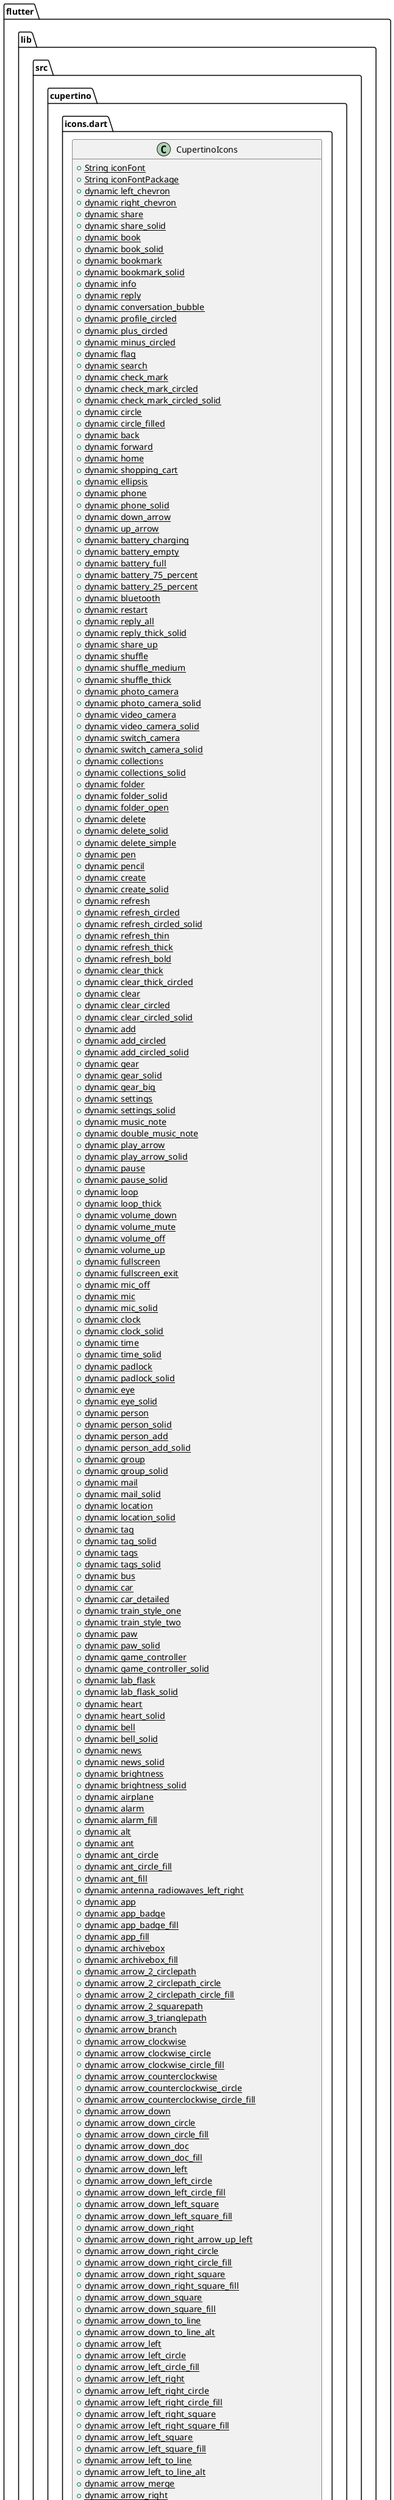 @startuml
set namespaceSeparator ::

class "flutter::lib::src::cupertino::icons.dart::CupertinoIcons" {
  {static} +String iconFont
  {static} +String iconFontPackage
  {static} +dynamic left_chevron
  {static} +dynamic right_chevron
  {static} +dynamic share
  {static} +dynamic share_solid
  {static} +dynamic book
  {static} +dynamic book_solid
  {static} +dynamic bookmark
  {static} +dynamic bookmark_solid
  {static} +dynamic info
  {static} +dynamic reply
  {static} +dynamic conversation_bubble
  {static} +dynamic profile_circled
  {static} +dynamic plus_circled
  {static} +dynamic minus_circled
  {static} +dynamic flag
  {static} +dynamic search
  {static} +dynamic check_mark
  {static} +dynamic check_mark_circled
  {static} +dynamic check_mark_circled_solid
  {static} +dynamic circle
  {static} +dynamic circle_filled
  {static} +dynamic back
  {static} +dynamic forward
  {static} +dynamic home
  {static} +dynamic shopping_cart
  {static} +dynamic ellipsis
  {static} +dynamic phone
  {static} +dynamic phone_solid
  {static} +dynamic down_arrow
  {static} +dynamic up_arrow
  {static} +dynamic battery_charging
  {static} +dynamic battery_empty
  {static} +dynamic battery_full
  {static} +dynamic battery_75_percent
  {static} +dynamic battery_25_percent
  {static} +dynamic bluetooth
  {static} +dynamic restart
  {static} +dynamic reply_all
  {static} +dynamic reply_thick_solid
  {static} +dynamic share_up
  {static} +dynamic shuffle
  {static} +dynamic shuffle_medium
  {static} +dynamic shuffle_thick
  {static} +dynamic photo_camera
  {static} +dynamic photo_camera_solid
  {static} +dynamic video_camera
  {static} +dynamic video_camera_solid
  {static} +dynamic switch_camera
  {static} +dynamic switch_camera_solid
  {static} +dynamic collections
  {static} +dynamic collections_solid
  {static} +dynamic folder
  {static} +dynamic folder_solid
  {static} +dynamic folder_open
  {static} +dynamic delete
  {static} +dynamic delete_solid
  {static} +dynamic delete_simple
  {static} +dynamic pen
  {static} +dynamic pencil
  {static} +dynamic create
  {static} +dynamic create_solid
  {static} +dynamic refresh
  {static} +dynamic refresh_circled
  {static} +dynamic refresh_circled_solid
  {static} +dynamic refresh_thin
  {static} +dynamic refresh_thick
  {static} +dynamic refresh_bold
  {static} +dynamic clear_thick
  {static} +dynamic clear_thick_circled
  {static} +dynamic clear
  {static} +dynamic clear_circled
  {static} +dynamic clear_circled_solid
  {static} +dynamic add
  {static} +dynamic add_circled
  {static} +dynamic add_circled_solid
  {static} +dynamic gear
  {static} +dynamic gear_solid
  {static} +dynamic gear_big
  {static} +dynamic settings
  {static} +dynamic settings_solid
  {static} +dynamic music_note
  {static} +dynamic double_music_note
  {static} +dynamic play_arrow
  {static} +dynamic play_arrow_solid
  {static} +dynamic pause
  {static} +dynamic pause_solid
  {static} +dynamic loop
  {static} +dynamic loop_thick
  {static} +dynamic volume_down
  {static} +dynamic volume_mute
  {static} +dynamic volume_off
  {static} +dynamic volume_up
  {static} +dynamic fullscreen
  {static} +dynamic fullscreen_exit
  {static} +dynamic mic_off
  {static} +dynamic mic
  {static} +dynamic mic_solid
  {static} +dynamic clock
  {static} +dynamic clock_solid
  {static} +dynamic time
  {static} +dynamic time_solid
  {static} +dynamic padlock
  {static} +dynamic padlock_solid
  {static} +dynamic eye
  {static} +dynamic eye_solid
  {static} +dynamic person
  {static} +dynamic person_solid
  {static} +dynamic person_add
  {static} +dynamic person_add_solid
  {static} +dynamic group
  {static} +dynamic group_solid
  {static} +dynamic mail
  {static} +dynamic mail_solid
  {static} +dynamic location
  {static} +dynamic location_solid
  {static} +dynamic tag
  {static} +dynamic tag_solid
  {static} +dynamic tags
  {static} +dynamic tags_solid
  {static} +dynamic bus
  {static} +dynamic car
  {static} +dynamic car_detailed
  {static} +dynamic train_style_one
  {static} +dynamic train_style_two
  {static} +dynamic paw
  {static} +dynamic paw_solid
  {static} +dynamic game_controller
  {static} +dynamic game_controller_solid
  {static} +dynamic lab_flask
  {static} +dynamic lab_flask_solid
  {static} +dynamic heart
  {static} +dynamic heart_solid
  {static} +dynamic bell
  {static} +dynamic bell_solid
  {static} +dynamic news
  {static} +dynamic news_solid
  {static} +dynamic brightness
  {static} +dynamic brightness_solid
  {static} +dynamic airplane
  {static} +dynamic alarm
  {static} +dynamic alarm_fill
  {static} +dynamic alt
  {static} +dynamic ant
  {static} +dynamic ant_circle
  {static} +dynamic ant_circle_fill
  {static} +dynamic ant_fill
  {static} +dynamic antenna_radiowaves_left_right
  {static} +dynamic app
  {static} +dynamic app_badge
  {static} +dynamic app_badge_fill
  {static} +dynamic app_fill
  {static} +dynamic archivebox
  {static} +dynamic archivebox_fill
  {static} +dynamic arrow_2_circlepath
  {static} +dynamic arrow_2_circlepath_circle
  {static} +dynamic arrow_2_circlepath_circle_fill
  {static} +dynamic arrow_2_squarepath
  {static} +dynamic arrow_3_trianglepath
  {static} +dynamic arrow_branch
  {static} +dynamic arrow_clockwise
  {static} +dynamic arrow_clockwise_circle
  {static} +dynamic arrow_clockwise_circle_fill
  {static} +dynamic arrow_counterclockwise
  {static} +dynamic arrow_counterclockwise_circle
  {static} +dynamic arrow_counterclockwise_circle_fill
  {static} +dynamic arrow_down
  {static} +dynamic arrow_down_circle
  {static} +dynamic arrow_down_circle_fill
  {static} +dynamic arrow_down_doc
  {static} +dynamic arrow_down_doc_fill
  {static} +dynamic arrow_down_left
  {static} +dynamic arrow_down_left_circle
  {static} +dynamic arrow_down_left_circle_fill
  {static} +dynamic arrow_down_left_square
  {static} +dynamic arrow_down_left_square_fill
  {static} +dynamic arrow_down_right
  {static} +dynamic arrow_down_right_arrow_up_left
  {static} +dynamic arrow_down_right_circle
  {static} +dynamic arrow_down_right_circle_fill
  {static} +dynamic arrow_down_right_square
  {static} +dynamic arrow_down_right_square_fill
  {static} +dynamic arrow_down_square
  {static} +dynamic arrow_down_square_fill
  {static} +dynamic arrow_down_to_line
  {static} +dynamic arrow_down_to_line_alt
  {static} +dynamic arrow_left
  {static} +dynamic arrow_left_circle
  {static} +dynamic arrow_left_circle_fill
  {static} +dynamic arrow_left_right
  {static} +dynamic arrow_left_right_circle
  {static} +dynamic arrow_left_right_circle_fill
  {static} +dynamic arrow_left_right_square
  {static} +dynamic arrow_left_right_square_fill
  {static} +dynamic arrow_left_square
  {static} +dynamic arrow_left_square_fill
  {static} +dynamic arrow_left_to_line
  {static} +dynamic arrow_left_to_line_alt
  {static} +dynamic arrow_merge
  {static} +dynamic arrow_right
  {static} +dynamic arrow_right_arrow_left
  {static} +dynamic arrow_right_arrow_left_circle
  {static} +dynamic arrow_right_arrow_left_circle_fill
  {static} +dynamic arrow_right_arrow_left_square
  {static} +dynamic arrow_right_arrow_left_square_fill
  {static} +dynamic arrow_right_circle
  {static} +dynamic arrow_right_circle_fill
  {static} +dynamic arrow_right_square
  {static} +dynamic arrow_right_square_fill
  {static} +dynamic arrow_right_to_line
  {static} +dynamic arrow_right_to_line_alt
  {static} +dynamic arrow_swap
  {static} +dynamic arrow_turn_down_left
  {static} +dynamic arrow_turn_down_right
  {static} +dynamic arrow_turn_left_down
  {static} +dynamic arrow_turn_left_up
  {static} +dynamic arrow_turn_right_down
  {static} +dynamic arrow_turn_right_up
  {static} +dynamic arrow_turn_up_left
  {static} +dynamic arrow_turn_up_right
  {static} +dynamic arrow_up
  {static} +dynamic arrow_up_arrow_down
  {static} +dynamic arrow_up_arrow_down_circle
  {static} +dynamic arrow_up_arrow_down_circle_fill
  {static} +dynamic arrow_up_arrow_down_square
  {static} +dynamic arrow_up_arrow_down_square_fill
  {static} +dynamic arrow_up_bin
  {static} +dynamic arrow_up_bin_fill
  {static} +dynamic arrow_up_circle
  {static} +dynamic arrow_up_circle_fill
  {static} +dynamic arrow_up_doc
  {static} +dynamic arrow_up_doc_fill
  {static} +dynamic arrow_up_down
  {static} +dynamic arrow_up_down_circle
  {static} +dynamic arrow_up_down_circle_fill
  {static} +dynamic arrow_up_down_square
  {static} +dynamic arrow_up_down_square_fill
  {static} +dynamic arrow_up_left
  {static} +dynamic arrow_up_left_arrow_down_right
  {static} +dynamic arrow_up_left_circle
  {static} +dynamic arrow_up_left_circle_fill
  {static} +dynamic arrow_up_left_square
  {static} +dynamic arrow_up_left_square_fill
  {static} +dynamic arrow_up_right
  {static} +dynamic arrow_up_right_circle
  {static} +dynamic arrow_up_right_circle_fill
  {static} +dynamic arrow_up_right_diamond
  {static} +dynamic arrow_up_right_diamond_fill
  {static} +dynamic arrow_up_right_square
  {static} +dynamic arrow_up_right_square_fill
  {static} +dynamic arrow_up_square
  {static} +dynamic arrow_up_square_fill
  {static} +dynamic arrow_up_to_line
  {static} +dynamic arrow_up_to_line_alt
  {static} +dynamic arrow_uturn_down
  {static} +dynamic arrow_uturn_down_circle
  {static} +dynamic arrow_uturn_down_circle_fill
  {static} +dynamic arrow_uturn_down_square
  {static} +dynamic arrow_uturn_down_square_fill
  {static} +dynamic arrow_uturn_left
  {static} +dynamic arrow_uturn_left_circle
  {static} +dynamic arrow_uturn_left_circle_fill
  {static} +dynamic arrow_uturn_left_square
  {static} +dynamic arrow_uturn_left_square_fill
  {static} +dynamic arrow_uturn_right
  {static} +dynamic arrow_uturn_right_circle
  {static} +dynamic arrow_uturn_right_circle_fill
  {static} +dynamic arrow_uturn_right_square
  {static} +dynamic arrow_uturn_right_square_fill
  {static} +dynamic arrow_uturn_up
  {static} +dynamic arrow_uturn_up_circle
  {static} +dynamic arrow_uturn_up_circle_fill
  {static} +dynamic arrow_uturn_up_square
  {static} +dynamic arrow_uturn_up_square_fill
  {static} +dynamic arrowshape_turn_up_left
  {static} +dynamic arrowshape_turn_up_left_2
  {static} +dynamic arrowshape_turn_up_left_2_fill
  {static} +dynamic arrowshape_turn_up_left_circle
  {static} +dynamic arrowshape_turn_up_left_circle_fill
  {static} +dynamic arrowshape_turn_up_left_fill
  {static} +dynamic arrowshape_turn_up_right
  {static} +dynamic arrowshape_turn_up_right_circle
  {static} +dynamic arrowshape_turn_up_right_circle_fill
  {static} +dynamic arrowshape_turn_up_right_fill
  {static} +dynamic arrowtriangle_down
  {static} +dynamic arrowtriangle_down_circle
  {static} +dynamic arrowtriangle_down_circle_fill
  {static} +dynamic arrowtriangle_down_fill
  {static} +dynamic arrowtriangle_down_square
  {static} +dynamic arrowtriangle_down_square_fill
  {static} +dynamic arrowtriangle_left
  {static} +dynamic arrowtriangle_left_circle
  {static} +dynamic arrowtriangle_left_circle_fill
  {static} +dynamic arrowtriangle_left_fill
  {static} +dynamic arrowtriangle_left_square
  {static} +dynamic arrowtriangle_left_square_fill
  {static} +dynamic arrowtriangle_right
  {static} +dynamic arrowtriangle_right_circle
  {static} +dynamic arrowtriangle_right_circle_fill
  {static} +dynamic arrowtriangle_right_fill
  {static} +dynamic arrowtriangle_right_square
  {static} +dynamic arrowtriangle_right_square_fill
  {static} +dynamic arrowtriangle_up
  {static} +dynamic arrowtriangle_up_circle
  {static} +dynamic arrowtriangle_up_circle_fill
  {static} +dynamic arrowtriangle_up_fill
  {static} +dynamic arrowtriangle_up_square
  {static} +dynamic arrowtriangle_up_square_fill
  {static} +dynamic asterisk_circle
  {static} +dynamic asterisk_circle_fill
  {static} +dynamic at
  {static} +dynamic at_badge_minus
  {static} +dynamic at_badge_plus
  {static} +dynamic at_circle
  {static} +dynamic at_circle_fill
  {static} +dynamic backward
  {static} +dynamic backward_end
  {static} +dynamic backward_end_alt
  {static} +dynamic backward_end_alt_fill
  {static} +dynamic backward_end_fill
  {static} +dynamic backward_fill
  {static} +dynamic badge_plus_radiowaves_right
  {static} +dynamic bag
  {static} +dynamic bag_badge_minus
  {static} +dynamic bag_badge_plus
  {static} +dynamic bag_fill
  {static} +dynamic bag_fill_badge_minus
  {static} +dynamic bag_fill_badge_plus
  {static} +dynamic bandage
  {static} +dynamic bandage_fill
  {static} +dynamic barcode
  {static} +dynamic barcode_viewfinder
  {static} +dynamic bars
  {static} +dynamic battery_0
  {static} +dynamic battery_100
  {static} +dynamic battery_25
  {static} +dynamic bed_double
  {static} +dynamic bed_double_fill
  {static} +dynamic bell_circle
  {static} +dynamic bell_circle_fill
  {static} +dynamic bell_fill
  {static} +dynamic bell_slash
  {static} +dynamic bell_slash_fill
  {static} +dynamic bin_xmark
  {static} +dynamic bin_xmark_fill
  {static} +dynamic bitcoin
  {static} +dynamic bitcoin_circle
  {static} +dynamic bitcoin_circle_fill
  {static} +dynamic bold
  {static} +dynamic bold_italic_underline
  {static} +dynamic bold_underline
  {static} +dynamic bolt
  {static} +dynamic bolt_badge_a
  {static} +dynamic bolt_badge_a_fill
  {static} +dynamic bolt_circle
  {static} +dynamic bolt_circle_fill
  {static} +dynamic bolt_fill
  {static} +dynamic bolt_horizontal
  {static} +dynamic bolt_horizontal_circle
  {static} +dynamic bolt_horizontal_circle_fill
  {static} +dynamic bolt_horizontal_fill
  {static} +dynamic bolt_slash
  {static} +dynamic bolt_slash_fill
  {static} +dynamic book_circle
  {static} +dynamic book_circle_fill
  {static} +dynamic book_fill
  {static} +dynamic bookmark_fill
  {static} +dynamic briefcase
  {static} +dynamic briefcase_fill
  {static} +dynamic bubble_left
  {static} +dynamic bubble_left_bubble_right
  {static} +dynamic bubble_left_bubble_right_fill
  {static} +dynamic bubble_left_fill
  {static} +dynamic bubble_middle_bottom
  {static} +dynamic bubble_middle_bottom_fill
  {static} +dynamic bubble_middle_top
  {static} +dynamic bubble_middle_top_fill
  {static} +dynamic bubble_right
  {static} +dynamic bubble_right_fill
  {static} +dynamic building_2_fill
  {static} +dynamic burn
  {static} +dynamic burst
  {static} +dynamic burst_fill
  {static} +dynamic calendar
  {static} +dynamic calendar_badge_minus
  {static} +dynamic calendar_badge_plus
  {static} +dynamic calendar_circle
  {static} +dynamic calendar_circle_fill
  {static} +dynamic calendar_today
  {static} +dynamic camera
  {static} +dynamic camera_circle
  {static} +dynamic camera_circle_fill
  {static} +dynamic camera_fill
  {static} +dynamic camera_on_rectangle
  {static} +dynamic camera_on_rectangle_fill
  {static} +dynamic camera_rotate
  {static} +dynamic camera_rotate_fill
  {static} +dynamic camera_viewfinder
  {static} +dynamic capslock
  {static} +dynamic capslock_fill
  {static} +dynamic capsule
  {static} +dynamic capsule_fill
  {static} +dynamic captions_bubble
  {static} +dynamic captions_bubble_fill
  {static} +dynamic car_fill
  {static} +dynamic cart
  {static} +dynamic cart_badge_minus
  {static} +dynamic cart_badge_plus
  {static} +dynamic cart_fill
  {static} +dynamic cart_fill_badge_minus
  {static} +dynamic cart_fill_badge_plus
  {static} +dynamic chart_bar
  {static} +dynamic chart_bar_alt_fill
  {static} +dynamic chart_bar_circle
  {static} +dynamic chart_bar_circle_fill
  {static} +dynamic chart_bar_fill
  {static} +dynamic chart_bar_square
  {static} +dynamic chart_bar_square_fill
  {static} +dynamic chart_pie
  {static} +dynamic chart_pie_fill
  {static} +dynamic chat_bubble
  {static} +dynamic chat_bubble_2
  {static} +dynamic chat_bubble_2_fill
  {static} +dynamic chat_bubble_fill
  {static} +dynamic chat_bubble_text
  {static} +dynamic chat_bubble_text_fill
  {static} +dynamic checkmark
  {static} +dynamic checkmark_alt
  {static} +dynamic checkmark_alt_circle
  {static} +dynamic checkmark_alt_circle_fill
  {static} +dynamic checkmark_circle
  {static} +dynamic checkmark_circle_fill
  {static} +dynamic checkmark_rectangle
  {static} +dynamic checkmark_rectangle_fill
  {static} +dynamic checkmark_seal
  {static} +dynamic checkmark_seal_fill
  {static} +dynamic checkmark_shield
  {static} +dynamic checkmark_shield_fill
  {static} +dynamic checkmark_square
  {static} +dynamic checkmark_square_fill
  {static} +dynamic chevron_back
  {static} +dynamic chevron_compact_down
  {static} +dynamic chevron_compact_left
  {static} +dynamic chevron_compact_right
  {static} +dynamic chevron_compact_up
  {static} +dynamic chevron_down
  {static} +dynamic chevron_down_circle
  {static} +dynamic chevron_down_circle_fill
  {static} +dynamic chevron_down_square
  {static} +dynamic chevron_down_square_fill
  {static} +dynamic chevron_forward
  {static} +dynamic chevron_left
  {static} +dynamic chevron_left_2
  {static} +dynamic chevron_left_circle
  {static} +dynamic chevron_left_circle_fill
  {static} +dynamic chevron_left_slash_chevron_right
  {static} +dynamic chevron_left_square
  {static} +dynamic chevron_left_square_fill
  {static} +dynamic chevron_right
  {static} +dynamic chevron_right_2
  {static} +dynamic chevron_right_circle
  {static} +dynamic chevron_right_circle_fill
  {static} +dynamic chevron_right_square
  {static} +dynamic chevron_right_square_fill
  {static} +dynamic chevron_up
  {static} +dynamic chevron_up_chevron_down
  {static} +dynamic chevron_up_circle
  {static} +dynamic chevron_up_circle_fill
  {static} +dynamic chevron_up_square
  {static} +dynamic chevron_up_square_fill
  {static} +dynamic circle_bottomthird_split
  {static} +dynamic circle_fill
  {static} +dynamic circle_grid_3x3
  {static} +dynamic circle_grid_3x3_fill
  {static} +dynamic circle_grid_hex
  {static} +dynamic circle_grid_hex_fill
  {static} +dynamic circle_lefthalf_fill
  {static} +dynamic circle_righthalf_fill
  {static} +dynamic clear_fill
  {static} +dynamic clock_fill
  {static} +dynamic cloud
  {static} +dynamic cloud_bolt
  {static} +dynamic cloud_bolt_fill
  {static} +dynamic cloud_bolt_rain
  {static} +dynamic cloud_bolt_rain_fill
  {static} +dynamic cloud_download
  {static} +dynamic cloud_download_fill
  {static} +dynamic cloud_drizzle
  {static} +dynamic cloud_drizzle_fill
  {static} +dynamic cloud_fill
  {static} +dynamic cloud_fog
  {static} +dynamic cloud_fog_fill
  {static} +dynamic cloud_hail
  {static} +dynamic cloud_hail_fill
  {static} +dynamic cloud_heavyrain
  {static} +dynamic cloud_heavyrain_fill
  {static} +dynamic cloud_moon
  {static} +dynamic cloud_moon_bolt
  {static} +dynamic cloud_moon_bolt_fill
  {static} +dynamic cloud_moon_fill
  {static} +dynamic cloud_moon_rain
  {static} +dynamic cloud_moon_rain_fill
  {static} +dynamic cloud_rain
  {static} +dynamic cloud_rain_fill
  {static} +dynamic cloud_sleet
  {static} +dynamic cloud_sleet_fill
  {static} +dynamic cloud_snow
  {static} +dynamic cloud_snow_fill
  {static} +dynamic cloud_sun
  {static} +dynamic cloud_sun_bolt
  {static} +dynamic cloud_sun_bolt_fill
  {static} +dynamic cloud_sun_fill
  {static} +dynamic cloud_sun_rain
  {static} +dynamic cloud_sun_rain_fill
  {static} +dynamic cloud_upload
  {static} +dynamic cloud_upload_fill
  {static} +dynamic color_filter
  {static} +dynamic color_filter_fill
  {static} +dynamic command
  {static} +dynamic compass
  {static} +dynamic compass_fill
  {static} +dynamic control
  {static} +dynamic creditcard
  {static} +dynamic creditcard_fill
  {static} +dynamic crop
  {static} +dynamic crop_rotate
  {static} +dynamic cube
  {static} +dynamic cube_box
  {static} +dynamic cube_box_fill
  {static} +dynamic cube_fill
  {static} +dynamic cursor_rays
  {static} +dynamic decrease_indent
  {static} +dynamic decrease_quotelevel
  {static} +dynamic delete_left
  {static} +dynamic delete_left_fill
  {static} +dynamic delete_right
  {static} +dynamic delete_right_fill
  {static} +dynamic desktopcomputer
  {static} +dynamic device_desktop
  {static} +dynamic device_laptop
  {static} +dynamic device_phone_landscape
  {static} +dynamic device_phone_portrait
  {static} +dynamic dial
  {static} +dynamic dial_fill
  {static} +dynamic divide
  {static} +dynamic divide_circle
  {static} +dynamic divide_circle_fill
  {static} +dynamic divide_square
  {static} +dynamic divide_square_fill
  {static} +dynamic doc
  {static} +dynamic doc_append
  {static} +dynamic doc_chart
  {static} +dynamic doc_chart_fill
  {static} +dynamic doc_checkmark
  {static} +dynamic doc_checkmark_fill
  {static} +dynamic doc_circle
  {static} +dynamic doc_circle_fill
  {static} +dynamic doc_fill
  {static} +dynamic doc_on_clipboard
  {static} +dynamic doc_on_clipboard_fill
  {static} +dynamic doc_on_doc
  {static} +dynamic doc_on_doc_fill
  {static} +dynamic doc_person
  {static} +dynamic doc_person_fill
  {static} +dynamic doc_plaintext
  {static} +dynamic doc_richtext
  {static} +dynamic doc_text
  {static} +dynamic doc_text_fill
  {static} +dynamic doc_text_search
  {static} +dynamic doc_text_viewfinder
  {static} +dynamic dot_radiowaves_left_right
  {static} +dynamic dot_radiowaves_right
  {static} +dynamic dot_square
  {static} +dynamic dot_square_fill
  {static} +dynamic download_circle
  {static} +dynamic download_circle_fill
  {static} +dynamic drop
  {static} +dynamic drop_fill
  {static} +dynamic drop_triangle
  {static} +dynamic drop_triangle_fill
  {static} +dynamic ear
  {static} +dynamic eject
  {static} +dynamic eject_fill
  {static} +dynamic ellipses_bubble
  {static} +dynamic ellipses_bubble_fill
  {static} +dynamic ellipsis_circle
  {static} +dynamic ellipsis_circle_fill
  {static} +dynamic ellipsis_vertical
  {static} +dynamic ellipsis_vertical_circle
  {static} +dynamic ellipsis_vertical_circle_fill
  {static} +dynamic envelope
  {static} +dynamic envelope_badge
  {static} +dynamic envelope_badge_fill
  {static} +dynamic envelope_circle
  {static} +dynamic envelope_circle_fill
  {static} +dynamic envelope_fill
  {static} +dynamic envelope_open
  {static} +dynamic envelope_open_fill
  {static} +dynamic equal
  {static} +dynamic equal_circle
  {static} +dynamic equal_circle_fill
  {static} +dynamic equal_square
  {static} +dynamic equal_square_fill
  {static} +dynamic escape
  {static} +dynamic exclamationmark
  {static} +dynamic exclamationmark_bubble
  {static} +dynamic exclamationmark_bubble_fill
  {static} +dynamic exclamationmark_circle
  {static} +dynamic exclamationmark_circle_fill
  {static} +dynamic exclamationmark_octagon
  {static} +dynamic exclamationmark_octagon_fill
  {static} +dynamic exclamationmark_shield
  {static} +dynamic exclamationmark_shield_fill
  {static} +dynamic exclamationmark_square
  {static} +dynamic exclamationmark_square_fill
  {static} +dynamic exclamationmark_triangle
  {static} +dynamic exclamationmark_triangle_fill
  {static} +dynamic eye_fill
  {static} +dynamic eye_slash
  {static} +dynamic eye_slash_fill
  {static} +dynamic eyedropper
  {static} +dynamic eyedropper_full
  {static} +dynamic eyedropper_halffull
  {static} +dynamic eyeglasses
  {static} +dynamic f_cursive
  {static} +dynamic f_cursive_circle
  {static} +dynamic f_cursive_circle_fill
  {static} +dynamic film
  {static} +dynamic film_fill
  {static} +dynamic flag_circle
  {static} +dynamic flag_circle_fill
  {static} +dynamic flag_fill
  {static} +dynamic flag_slash
  {static} +dynamic flag_slash_fill
  {static} +dynamic flame
  {static} +dynamic flame_fill
  {static} +dynamic floppy_disk
  {static} +dynamic flowchart
  {static} +dynamic flowchart_fill
  {static} +dynamic folder_badge_minus
  {static} +dynamic folder_badge_person_crop
  {static} +dynamic folder_badge_plus
  {static} +dynamic folder_circle
  {static} +dynamic folder_circle_fill
  {static} +dynamic folder_fill
  {static} +dynamic folder_fill_badge_minus
  {static} +dynamic folder_fill_badge_person_crop
  {static} +dynamic folder_fill_badge_plus
  {static} +dynamic forward_end
  {static} +dynamic forward_end_alt
  {static} +dynamic forward_end_alt_fill
  {static} +dynamic forward_end_fill
  {static} +dynamic forward_fill
  {static} +dynamic function
  {static} +dynamic fx
  {static} +dynamic gamecontroller
  {static} +dynamic gamecontroller_alt_fill
  {static} +dynamic gamecontroller_fill
  {static} +dynamic gauge
  {static} +dynamic gauge_badge_minus
  {static} +dynamic gauge_badge_plus
  {static} +dynamic gear_alt
  {static} +dynamic gear_alt_fill
  {static} +dynamic gift
  {static} +dynamic gift_alt
  {static} +dynamic gift_alt_fill
  {static} +dynamic gift_fill
  {static} +dynamic globe
  {static} +dynamic gobackward
  {static} +dynamic gobackward_10
  {static} +dynamic gobackward_15
  {static} +dynamic gobackward_30
  {static} +dynamic gobackward_45
  {static} +dynamic gobackward_60
  {static} +dynamic gobackward_75
  {static} +dynamic gobackward_90
  {static} +dynamic gobackward_minus
  {static} +dynamic goforward
  {static} +dynamic goforward_10
  {static} +dynamic goforward_15
  {static} +dynamic goforward_30
  {static} +dynamic goforward_45
  {static} +dynamic goforward_60
  {static} +dynamic goforward_75
  {static} +dynamic goforward_90
  {static} +dynamic goforward_plus
  {static} +dynamic graph_circle
  {static} +dynamic graph_circle_fill
  {static} +dynamic graph_square
  {static} +dynamic graph_square_fill
  {static} +dynamic greaterthan
  {static} +dynamic greaterthan_circle
  {static} +dynamic greaterthan_circle_fill
  {static} +dynamic greaterthan_square
  {static} +dynamic greaterthan_square_fill
  {static} +dynamic grid
  {static} +dynamic grid_circle
  {static} +dynamic grid_circle_fill
  {static} +dynamic guitars
  {static} +dynamic hammer
  {static} +dynamic hammer_fill
  {static} +dynamic hand_draw
  {static} +dynamic hand_draw_fill
  {static} +dynamic hand_point_left
  {static} +dynamic hand_point_left_fill
  {static} +dynamic hand_point_right
  {static} +dynamic hand_point_right_fill
  {static} +dynamic hand_raised
  {static} +dynamic hand_raised_fill
  {static} +dynamic hand_raised_slash
  {static} +dynamic hand_raised_slash_fill
  {static} +dynamic hand_thumbsdown
  {static} +dynamic hand_thumbsdown_fill
  {static} +dynamic hand_thumbsup
  {static} +dynamic hand_thumbsup_fill
  {static} +dynamic hare
  {static} +dynamic hare_fill
  {static} +dynamic headphones
  {static} +dynamic heart_circle
  {static} +dynamic heart_circle_fill
  {static} +dynamic heart_fill
  {static} +dynamic heart_slash
  {static} +dynamic heart_slash_circle
  {static} +dynamic heart_slash_circle_fill
  {static} +dynamic heart_slash_fill
  {static} +dynamic helm
  {static} +dynamic hexagon
  {static} +dynamic hexagon_fill
  {static} +dynamic hifispeaker
  {static} +dynamic hifispeaker_fill
  {static} +dynamic hourglass
  {static} +dynamic hourglass_bottomhalf_fill
  {static} +dynamic hourglass_tophalf_fill
  {static} +dynamic house
  {static} +dynamic house_alt
  {static} +dynamic house_alt_fill
  {static} +dynamic house_fill
  {static} +dynamic hurricane
  {static} +dynamic increase_indent
  {static} +dynamic increase_quotelevel
  {static} +dynamic infinite
  {static} +dynamic info_circle
  {static} +dynamic info_circle_fill
  {static} +dynamic italic
  {static} +dynamic keyboard
  {static} +dynamic keyboard_chevron_compact_down
  {static} +dynamic largecircle_fill_circle
  {static} +dynamic lasso
  {static} +dynamic layers
  {static} +dynamic layers_alt
  {static} +dynamic layers_alt_fill
  {static} +dynamic layers_fill
  {static} +dynamic leaf_arrow_circlepath
  {static} +dynamic lessthan
  {static} +dynamic lessthan_circle
  {static} +dynamic lessthan_circle_fill
  {static} +dynamic lessthan_square
  {static} +dynamic lessthan_square_fill
  {static} +dynamic light_max
  {static} +dynamic light_min
  {static} +dynamic lightbulb
  {static} +dynamic lightbulb_fill
  {static} +dynamic lightbulb_slash
  {static} +dynamic lightbulb_slash_fill
  {static} +dynamic line_horizontal_3
  {static} +dynamic line_horizontal_3_decrease
  {static} +dynamic line_horizontal_3_decrease_circle
  {static} +dynamic line_horizontal_3_decrease_circle_fill
  {static} +dynamic link
  {static} +dynamic link_circle
  {static} +dynamic link_circle_fill
  {static} +dynamic list_bullet
  {static} +dynamic list_bullet_below_rectangle
  {static} +dynamic list_bullet_indent
  {static} +dynamic list_dash
  {static} +dynamic list_number
  {static} +dynamic list_number_rtl
  {static} +dynamic location_circle
  {static} +dynamic location_circle_fill
  {static} +dynamic location_fill
  {static} +dynamic location_north
  {static} +dynamic location_north_fill
  {static} +dynamic location_north_line
  {static} +dynamic location_north_line_fill
  {static} +dynamic location_slash
  {static} +dynamic location_slash_fill
  {static} +dynamic lock
  {static} +dynamic lock_circle
  {static} +dynamic lock_circle_fill
  {static} +dynamic lock_fill
  {static} +dynamic lock_open
  {static} +dynamic lock_open_fill
  {static} +dynamic lock_rotation
  {static} +dynamic lock_rotation_open
  {static} +dynamic lock_shield
  {static} +dynamic lock_shield_fill
  {static} +dynamic lock_slash
  {static} +dynamic lock_slash_fill
  {static} +dynamic macwindow
  {static} +dynamic map
  {static} +dynamic map_fill
  {static} +dynamic map_pin
  {static} +dynamic map_pin_ellipse
  {static} +dynamic map_pin_slash
  {static} +dynamic memories
  {static} +dynamic memories_badge_minus
  {static} +dynamic memories_badge_plus
  {static} +dynamic metronome
  {static} +dynamic mic_circle
  {static} +dynamic mic_circle_fill
  {static} +dynamic mic_fill
  {static} +dynamic mic_slash
  {static} +dynamic mic_slash_fill
  {static} +dynamic minus
  {static} +dynamic minus_circle
  {static} +dynamic minus_circle_fill
  {static} +dynamic minus_rectangle
  {static} +dynamic minus_rectangle_fill
  {static} +dynamic minus_slash_plus
  {static} +dynamic minus_square
  {static} +dynamic minus_square_fill
  {static} +dynamic money_dollar
  {static} +dynamic money_dollar_circle
  {static} +dynamic money_dollar_circle_fill
  {static} +dynamic money_euro
  {static} +dynamic money_euro_circle
  {static} +dynamic money_euro_circle_fill
  {static} +dynamic money_pound
  {static} +dynamic money_pound_circle
  {static} +dynamic money_pound_circle_fill
  {static} +dynamic money_rubl
  {static} +dynamic money_rubl_circle
  {static} +dynamic money_rubl_circle_fill
  {static} +dynamic money_yen
  {static} +dynamic money_yen_circle
  {static} +dynamic money_yen_circle_fill
  {static} +dynamic moon
  {static} +dynamic moon_circle
  {static} +dynamic moon_circle_fill
  {static} +dynamic moon_fill
  {static} +dynamic moon_stars
  {static} +dynamic moon_stars_fill
  {static} +dynamic moon_zzz
  {static} +dynamic moon_zzz_fill
  {static} +dynamic move
  {static} +dynamic multiply
  {static} +dynamic multiply_circle
  {static} +dynamic multiply_circle_fill
  {static} +dynamic multiply_square
  {static} +dynamic multiply_square_fill
  {static} +dynamic music_albums
  {static} +dynamic music_albums_fill
  {static} +dynamic music_house
  {static} +dynamic music_house_fill
  {static} +dynamic music_mic
  {static} +dynamic music_note_2
  {static} +dynamic music_note_list
  {static} +dynamic nosign
  {static} +dynamic number
  {static} +dynamic number_circle
  {static} +dynamic number_circle_fill
  {static} +dynamic number_square
  {static} +dynamic number_square_fill
  {static} +dynamic option
  {static} +dynamic paintbrush
  {static} +dynamic paintbrush_fill
  {static} +dynamic pano
  {static} +dynamic pano_fill
  {static} +dynamic paperclip
  {static} +dynamic paperplane
  {static} +dynamic paperplane_fill
  {static} +dynamic paragraph
  {static} +dynamic pause_circle
  {static} +dynamic pause_circle_fill
  {static} +dynamic pause_fill
  {static} +dynamic pause_rectangle
  {static} +dynamic pause_rectangle_fill
  {static} +dynamic pencil_circle
  {static} +dynamic pencil_circle_fill
  {static} +dynamic pencil_ellipsis_rectangle
  {static} +dynamic pencil_outline
  {static} +dynamic pencil_slash
  {static} +dynamic percent
  {static} +dynamic person_2
  {static} +dynamic person_2_alt
  {static} +dynamic person_2_fill
  {static} +dynamic person_2_square_stack
  {static} +dynamic person_2_square_stack_fill
  {static} +dynamic person_3
  {static} +dynamic person_3_fill
  {static} +dynamic person_alt
  {static} +dynamic person_alt_circle
  {static} +dynamic person_alt_circle_fill
  {static} +dynamic person_badge_minus
  {static} +dynamic person_badge_minus_fill
  {static} +dynamic person_badge_plus
  {static} +dynamic person_badge_plus_fill
  {static} +dynamic person_circle
  {static} +dynamic person_circle_fill
  {static} +dynamic person_crop_circle
  {static} +dynamic person_crop_circle_badge_checkmark
  {static} +dynamic person_crop_circle_badge_exclam
  {static} +dynamic person_crop_circle_badge_minus
  {static} +dynamic person_crop_circle_badge_plus
  {static} +dynamic person_crop_circle_badge_xmark
  {static} +dynamic person_crop_circle_fill
  {static} +dynamic person_crop_circle_fill_badge_checkmark
  {static} +dynamic person_crop_circle_fill_badge_exclam
  {static} +dynamic person_crop_circle_fill_badge_minus
  {static} +dynamic person_crop_circle_fill_badge_plus
  {static} +dynamic person_crop_circle_fill_badge_xmark
  {static} +dynamic person_crop_rectangle
  {static} +dynamic person_crop_rectangle_fill
  {static} +dynamic person_crop_square
  {static} +dynamic person_crop_square_fill
  {static} +dynamic person_fill
  {static} +dynamic personalhotspot
  {static} +dynamic perspective
  {static} +dynamic phone_arrow_down_left
  {static} +dynamic phone_arrow_right
  {static} +dynamic phone_arrow_up_right
  {static} +dynamic phone_badge_plus
  {static} +dynamic phone_circle
  {static} +dynamic phone_circle_fill
  {static} +dynamic phone_down
  {static} +dynamic phone_down_circle
  {static} +dynamic phone_down_circle_fill
  {static} +dynamic phone_down_fill
  {static} +dynamic phone_fill
  {static} +dynamic phone_fill_arrow_down_left
  {static} +dynamic phone_fill_arrow_right
  {static} +dynamic phone_fill_arrow_up_right
  {static} +dynamic phone_fill_badge_plus
  {static} +dynamic photo
  {static} +dynamic photo_fill
  {static} +dynamic photo_fill_on_rectangle_fill
  {static} +dynamic photo_on_rectangle
  {static} +dynamic piano
  {static} +dynamic pin
  {static} +dynamic pin_fill
  {static} +dynamic pin_slash
  {static} +dynamic pin_slash_fill
  {static} +dynamic placemark
  {static} +dynamic placemark_fill
  {static} +dynamic play
  {static} +dynamic play_circle
  {static} +dynamic play_circle_fill
  {static} +dynamic play_fill
  {static} +dynamic play_rectangle
  {static} +dynamic play_rectangle_fill
  {static} +dynamic playpause
  {static} +dynamic playpause_fill
  {static} +dynamic plus
  {static} +dynamic plus_app
  {static} +dynamic plus_app_fill
  {static} +dynamic plus_bubble
  {static} +dynamic plus_bubble_fill
  {static} +dynamic plus_circle
  {static} +dynamic plus_circle_fill
  {static} +dynamic plus_rectangle
  {static} +dynamic plus_rectangle_fill
  {static} +dynamic plus_rectangle_fill_on_rectangle_fill
  {static} +dynamic plus_rectangle_on_rectangle
  {static} +dynamic plus_slash_minus
  {static} +dynamic plus_square
  {static} +dynamic plus_square_fill
  {static} +dynamic plus_square_fill_on_square_fill
  {static} +dynamic plus_square_on_square
  {static} +dynamic plusminus
  {static} +dynamic plusminus_circle
  {static} +dynamic plusminus_circle_fill
  {static} +dynamic power
  {static} +dynamic printer
  {static} +dynamic printer_fill
  {static} +dynamic projective
  {static} +dynamic purchased
  {static} +dynamic purchased_circle
  {static} +dynamic purchased_circle_fill
  {static} +dynamic qrcode
  {static} +dynamic qrcode_viewfinder
  {static} +dynamic question
  {static} +dynamic question_circle
  {static} +dynamic question_circle_fill
  {static} +dynamic question_diamond
  {static} +dynamic question_diamond_fill
  {static} +dynamic question_square
  {static} +dynamic question_square_fill
  {static} +dynamic quote_bubble
  {static} +dynamic quote_bubble_fill
  {static} +dynamic radiowaves_left
  {static} +dynamic radiowaves_right
  {static} +dynamic rays
  {static} +dynamic recordingtape
  {static} +dynamic rectangle
  {static} +dynamic rectangle_3_offgrid
  {static} +dynamic rectangle_3_offgrid_fill
  {static} +dynamic rectangle_arrow_up_right_arrow_down_left
  {static} +dynamic rectangle_arrow_up_right_arrow_down_left_slash
  {static} +dynamic rectangle_badge_checkmark
  {static} +dynamic rectangle_badge_xmark
  {static} +dynamic rectangle_compress_vertical
  {static} +dynamic rectangle_dock
  {static} +dynamic rectangle_expand_vertical
  {static} +dynamic rectangle_fill
  {static} +dynamic rectangle_fill_badge_checkmark
  {static} +dynamic rectangle_fill_badge_xmark
  {static} +dynamic rectangle_fill_on_rectangle_angled_fill
  {static} +dynamic rectangle_fill_on_rectangle_fill
  {static} +dynamic rectangle_grid_1x2
  {static} +dynamic rectangle_grid_1x2_fill
  {static} +dynamic rectangle_grid_2x2
  {static} +dynamic rectangle_grid_2x2_fill
  {static} +dynamic rectangle_grid_3x2
  {static} +dynamic rectangle_grid_3x2_fill
  {static} +dynamic rectangle_on_rectangle
  {static} +dynamic rectangle_on_rectangle_angled
  {static} +dynamic rectangle_paperclip
  {static} +dynamic rectangle_split_3x1
  {static} +dynamic rectangle_split_3x1_fill
  {static} +dynamic rectangle_split_3x3
  {static} +dynamic rectangle_split_3x3_fill
  {static} +dynamic rectangle_stack
  {static} +dynamic rectangle_stack_badge_minus
  {static} +dynamic rectangle_stack_badge_person_crop
  {static} +dynamic rectangle_stack_badge_plus
  {static} +dynamic rectangle_stack_fill
  {static} +dynamic rectangle_stack_fill_badge_minus
  {static} +dynamic rectangle_stack_fill_badge_person_crop
  {static} +dynamic rectangle_stack_fill_badge_plus
  {static} +dynamic rectangle_stack_person_crop
  {static} +dynamic rectangle_stack_person_crop_fill
  {static} +dynamic repeat
  {static} +dynamic repeat_1
  {static} +dynamic resize
  {static} +dynamic resize_h
  {static} +dynamic resize_v
  {static} +dynamic return_icon
  {static} +dynamic rhombus
  {static} +dynamic rhombus_fill
  {static} +dynamic rocket
  {static} +dynamic rocket_fill
  {static} +dynamic rosette
  {static} +dynamic rotate_left
  {static} +dynamic rotate_left_fill
  {static} +dynamic rotate_right
  {static} +dynamic rotate_right_fill
  {static} +dynamic scissors
  {static} +dynamic scissors_alt
  {static} +dynamic scope
  {static} +dynamic scribble
  {static} +dynamic search_circle
  {static} +dynamic search_circle_fill
  {static} +dynamic selection_pin_in_out
  {static} +dynamic shield
  {static} +dynamic shield_fill
  {static} +dynamic shield_lefthalf_fill
  {static} +dynamic shield_slash
  {static} +dynamic shield_slash_fill
  {static} +dynamic shift
  {static} +dynamic shift_fill
  {static} +dynamic sidebar_left
  {static} +dynamic sidebar_right
  {static} +dynamic signature
  {static} +dynamic skew
  {static} +dynamic slash_circle
  {static} +dynamic slash_circle_fill
  {static} +dynamic slider_horizontal_3
  {static} +dynamic slider_horizontal_below_rectangle
  {static} +dynamic slowmo
  {static} +dynamic smallcircle_circle
  {static} +dynamic smallcircle_circle_fill
  {static} +dynamic smallcircle_fill_circle
  {static} +dynamic smallcircle_fill_circle_fill
  {static} +dynamic smiley
  {static} +dynamic smiley_fill
  {static} +dynamic smoke
  {static} +dynamic smoke_fill
  {static} +dynamic snow
  {static} +dynamic sort_down
  {static} +dynamic sort_down_circle
  {static} +dynamic sort_down_circle_fill
  {static} +dynamic sort_up
  {static} +dynamic sort_up_circle
  {static} +dynamic sort_up_circle_fill
  {static} +dynamic sparkles
  {static} +dynamic speaker
  {static} +dynamic speaker_1
  {static} +dynamic speaker_1_fill
  {static} +dynamic speaker_2
  {static} +dynamic speaker_2_fill
  {static} +dynamic speaker_3
  {static} +dynamic speaker_3_fill
  {static} +dynamic speaker_fill
  {static} +dynamic speaker_slash
  {static} +dynamic speaker_slash_fill
  {static} +dynamic speaker_slash_fill_rtl
  {static} +dynamic speaker_slash_rtl
  {static} +dynamic speaker_zzz
  {static} +dynamic speaker_zzz_fill
  {static} +dynamic speaker_zzz_fill_rtl
  {static} +dynamic speaker_zzz_rtl
  {static} +dynamic speedometer
  {static} +dynamic sportscourt
  {static} +dynamic sportscourt_fill
  {static} +dynamic square
  {static} +dynamic square_arrow_down
  {static} +dynamic square_arrow_down_fill
  {static} +dynamic square_arrow_down_on_square
  {static} +dynamic square_arrow_down_on_square_fill
  {static} +dynamic square_arrow_left
  {static} +dynamic square_arrow_left_fill
  {static} +dynamic square_arrow_right
  {static} +dynamic square_arrow_right_fill
  {static} +dynamic square_arrow_up
  {static} +dynamic square_arrow_up_fill
  {static} +dynamic square_arrow_up_on_square
  {static} +dynamic square_arrow_up_on_square_fill
  {static} +dynamic square_favorites
  {static} +dynamic square_favorites_alt
  {static} +dynamic square_favorites_alt_fill
  {static} +dynamic square_favorites_fill
  {static} +dynamic square_fill
  {static} +dynamic square_fill_line_vertical_square
  {static} +dynamic square_fill_line_vertical_square_fill
  {static} +dynamic square_fill_on_circle_fill
  {static} +dynamic square_fill_on_square_fill
  {static} +dynamic square_grid_2x2
  {static} +dynamic square_grid_2x2_fill
  {static} +dynamic square_grid_3x2
  {static} +dynamic square_grid_3x2_fill
  {static} +dynamic square_grid_4x3_fill
  {static} +dynamic square_lefthalf_fill
  {static} +dynamic square_line_vertical_square
  {static} +dynamic square_line_vertical_square_fill
  {static} +dynamic square_list
  {static} +dynamic square_list_fill
  {static} +dynamic square_on_circle
  {static} +dynamic square_on_square
  {static} +dynamic square_pencil
  {static} +dynamic square_pencil_fill
  {static} +dynamic square_righthalf_fill
  {static} +dynamic square_split_1x2
  {static} +dynamic square_split_1x2_fill
  {static} +dynamic square_split_2x1
  {static} +dynamic square_split_2x1_fill
  {static} +dynamic square_split_2x2
  {static} +dynamic square_split_2x2_fill
  {static} +dynamic square_stack
  {static} +dynamic square_stack_3d_down_dottedline
  {static} +dynamic square_stack_3d_down_right
  {static} +dynamic square_stack_3d_down_right_fill
  {static} +dynamic square_stack_3d_up
  {static} +dynamic square_stack_3d_up_fill
  {static} +dynamic square_stack_3d_up_slash
  {static} +dynamic square_stack_3d_up_slash_fill
  {static} +dynamic square_stack_fill
  {static} +dynamic squares_below_rectangle
  {static} +dynamic star
  {static} +dynamic star_circle
  {static} +dynamic star_circle_fill
  {static} +dynamic star_fill
  {static} +dynamic star_lefthalf_fill
  {static} +dynamic star_slash
  {static} +dynamic star_slash_fill
  {static} +dynamic staroflife
  {static} +dynamic staroflife_fill
  {static} +dynamic stop
  {static} +dynamic stop_circle
  {static} +dynamic stop_circle_fill
  {static} +dynamic stop_fill
  {static} +dynamic stopwatch
  {static} +dynamic stopwatch_fill
  {static} +dynamic strikethrough
  {static} +dynamic suit_club
  {static} +dynamic suit_club_fill
  {static} +dynamic suit_diamond
  {static} +dynamic suit_diamond_fill
  {static} +dynamic suit_heart
  {static} +dynamic suit_heart_fill
  {static} +dynamic suit_spade
  {static} +dynamic suit_spade_fill
  {static} +dynamic sum
  {static} +dynamic sun_dust
  {static} +dynamic sun_dust_fill
  {static} +dynamic sun_haze
  {static} +dynamic sun_haze_fill
  {static} +dynamic sun_max
  {static} +dynamic sun_max_fill
  {static} +dynamic sun_min
  {static} +dynamic sun_min_fill
  {static} +dynamic sunrise
  {static} +dynamic sunrise_fill
  {static} +dynamic sunset
  {static} +dynamic sunset_fill
  {static} +dynamic t_bubble
  {static} +dynamic t_bubble_fill
  {static} +dynamic table
  {static} +dynamic table_badge_more
  {static} +dynamic table_badge_more_fill
  {static} +dynamic table_fill
  {static} +dynamic tag_circle
  {static} +dynamic tag_circle_fill
  {static} +dynamic tag_fill
  {static} +dynamic text_aligncenter
  {static} +dynamic text_alignleft
  {static} +dynamic text_alignright
  {static} +dynamic text_append
  {static} +dynamic text_badge_checkmark
  {static} +dynamic text_badge_minus
  {static} +dynamic text_badge_plus
  {static} +dynamic text_badge_star
  {static} +dynamic text_badge_xmark
  {static} +dynamic text_bubble
  {static} +dynamic text_bubble_fill
  {static} +dynamic text_cursor
  {static} +dynamic text_insert
  {static} +dynamic text_justify
  {static} +dynamic text_justifyleft
  {static} +dynamic text_justifyright
  {static} +dynamic text_quote
  {static} +dynamic textbox
  {static} +dynamic textformat
  {static} +dynamic textformat_123
  {static} +dynamic textformat_abc
  {static} +dynamic textformat_abc_dottedunderline
  {static} +dynamic textformat_alt
  {static} +dynamic textformat_size
  {static} +dynamic textformat_subscript
  {static} +dynamic textformat_superscript
  {static} +dynamic thermometer
  {static} +dynamic thermometer_snowflake
  {static} +dynamic thermometer_sun
  {static} +dynamic ticket
  {static} +dynamic ticket_fill
  {static} +dynamic tickets
  {static} +dynamic tickets_fill
  {static} +dynamic timelapse
  {static} +dynamic timer
  {static} +dynamic timer_fill
  {static} +dynamic today
  {static} +dynamic today_fill
  {static} +dynamic tornado
  {static} +dynamic tortoise
  {static} +dynamic tortoise_fill
  {static} +dynamic tram_fill
  {static} +dynamic trash
  {static} +dynamic trash_circle
  {static} +dynamic trash_circle_fill
  {static} +dynamic trash_fill
  {static} +dynamic trash_slash
  {static} +dynamic trash_slash_fill
  {static} +dynamic tray
  {static} +dynamic tray_2
  {static} +dynamic tray_2_fill
  {static} +dynamic tray_arrow_down
  {static} +dynamic tray_arrow_down_fill
  {static} +dynamic tray_arrow_up
  {static} +dynamic tray_arrow_up_fill
  {static} +dynamic tray_fill
  {static} +dynamic tray_full
  {static} +dynamic tray_full_fill
  {static} +dynamic tree
  {static} +dynamic triangle
  {static} +dynamic triangle_fill
  {static} +dynamic triangle_lefthalf_fill
  {static} +dynamic triangle_righthalf_fill
  {static} +dynamic tropicalstorm
  {static} +dynamic tuningfork
  {static} +dynamic tv
  {static} +dynamic tv_circle
  {static} +dynamic tv_circle_fill
  {static} +dynamic tv_fill
  {static} +dynamic tv_music_note
  {static} +dynamic tv_music_note_fill
  {static} +dynamic uiwindow_split_2x1
  {static} +dynamic umbrella
  {static} +dynamic umbrella_fill
  {static} +dynamic underline
  {static} +dynamic upload_circle
  {static} +dynamic upload_circle_fill
  {static} +dynamic videocam
  {static} +dynamic videocam_circle
  {static} +dynamic videocam_circle_fill
  {static} +dynamic videocam_fill
  {static} +dynamic view_2d
  {static} +dynamic view_3d
  {static} +dynamic viewfinder
  {static} +dynamic viewfinder_circle
  {static} +dynamic viewfinder_circle_fill
  {static} +dynamic wand_rays
  {static} +dynamic wand_rays_inverse
  {static} +dynamic wand_stars
  {static} +dynamic wand_stars_inverse
  {static} +dynamic waveform
  {static} +dynamic waveform_circle
  {static} +dynamic waveform_circle_fill
  {static} +dynamic waveform_path
  {static} +dynamic waveform_path_badge_minus
  {static} +dynamic waveform_path_badge_plus
  {static} +dynamic waveform_path_ecg
  {static} +dynamic wifi
  {static} +dynamic wifi_exclamationmark
  {static} +dynamic wifi_slash
  {static} +dynamic wind
  {static} +dynamic wind_snow
  {static} +dynamic wrench
  {static} +dynamic wrench_fill
  {static} +dynamic xmark
  {static} +dynamic xmark_circle
  {static} +dynamic xmark_circle_fill
  {static} +dynamic xmark_octagon
  {static} +dynamic xmark_octagon_fill
  {static} +dynamic xmark_rectangle
  {static} +dynamic xmark_rectangle_fill
  {static} +dynamic xmark_seal
  {static} +dynamic xmark_seal_fill
  {static} +dynamic xmark_shield
  {static} +dynamic xmark_shield_fill
  {static} +dynamic xmark_square
  {static} +dynamic xmark_square_fill
  {static} +dynamic zoom_in
  {static} +dynamic zoom_out
  {static} +dynamic zzz
}


@enduml